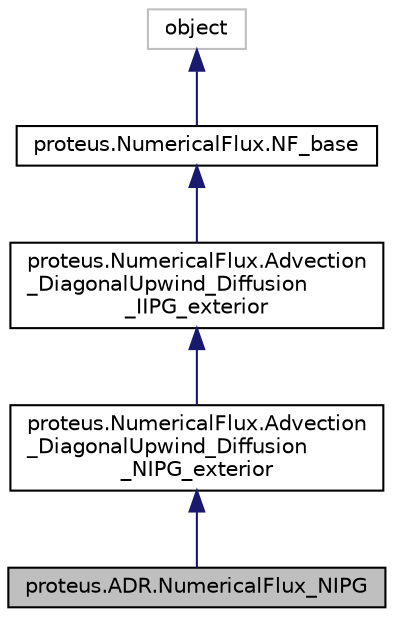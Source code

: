 digraph "proteus.ADR.NumericalFlux_NIPG"
{
 // LATEX_PDF_SIZE
  edge [fontname="Helvetica",fontsize="10",labelfontname="Helvetica",labelfontsize="10"];
  node [fontname="Helvetica",fontsize="10",shape=record];
  Node1 [label="proteus.ADR.NumericalFlux_NIPG",height=0.2,width=0.4,color="black", fillcolor="grey75", style="filled", fontcolor="black",tooltip=" "];
  Node2 -> Node1 [dir="back",color="midnightblue",fontsize="10",style="solid",fontname="Helvetica"];
  Node2 [label="proteus.NumericalFlux.Advection\l_DiagonalUpwind_Diffusion\l_NIPG_exterior",height=0.2,width=0.4,color="black", fillcolor="white", style="filled",URL="$dd/d5a/classproteus_1_1NumericalFlux_1_1Advection__DiagonalUpwind__Diffusion__NIPG__exterior.html",tooltip=" "];
  Node3 -> Node2 [dir="back",color="midnightblue",fontsize="10",style="solid",fontname="Helvetica"];
  Node3 [label="proteus.NumericalFlux.Advection\l_DiagonalUpwind_Diffusion\l_IIPG_exterior",height=0.2,width=0.4,color="black", fillcolor="white", style="filled",URL="$de/d87/classproteus_1_1NumericalFlux_1_1Advection__DiagonalUpwind__Diffusion__IIPG__exterior.html",tooltip=" "];
  Node4 -> Node3 [dir="back",color="midnightblue",fontsize="10",style="solid",fontname="Helvetica"];
  Node4 [label="proteus.NumericalFlux.NF_base",height=0.2,width=0.4,color="black", fillcolor="white", style="filled",URL="$df/d6e/classproteus_1_1NumericalFlux_1_1NF__base.html",tooltip=" "];
  Node5 -> Node4 [dir="back",color="midnightblue",fontsize="10",style="solid",fontname="Helvetica"];
  Node5 [label="object",height=0.2,width=0.4,color="grey75", fillcolor="white", style="filled",tooltip=" "];
}
